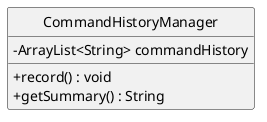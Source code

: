 @startuml
'https://plantuml.com/class-diagram
hide circle
skinparam classAttributeIconSize 0

class CommandHistoryManager {
-ArrayList<String> commandHistory
+record() : void
+getSummary() : String
}

@enduml